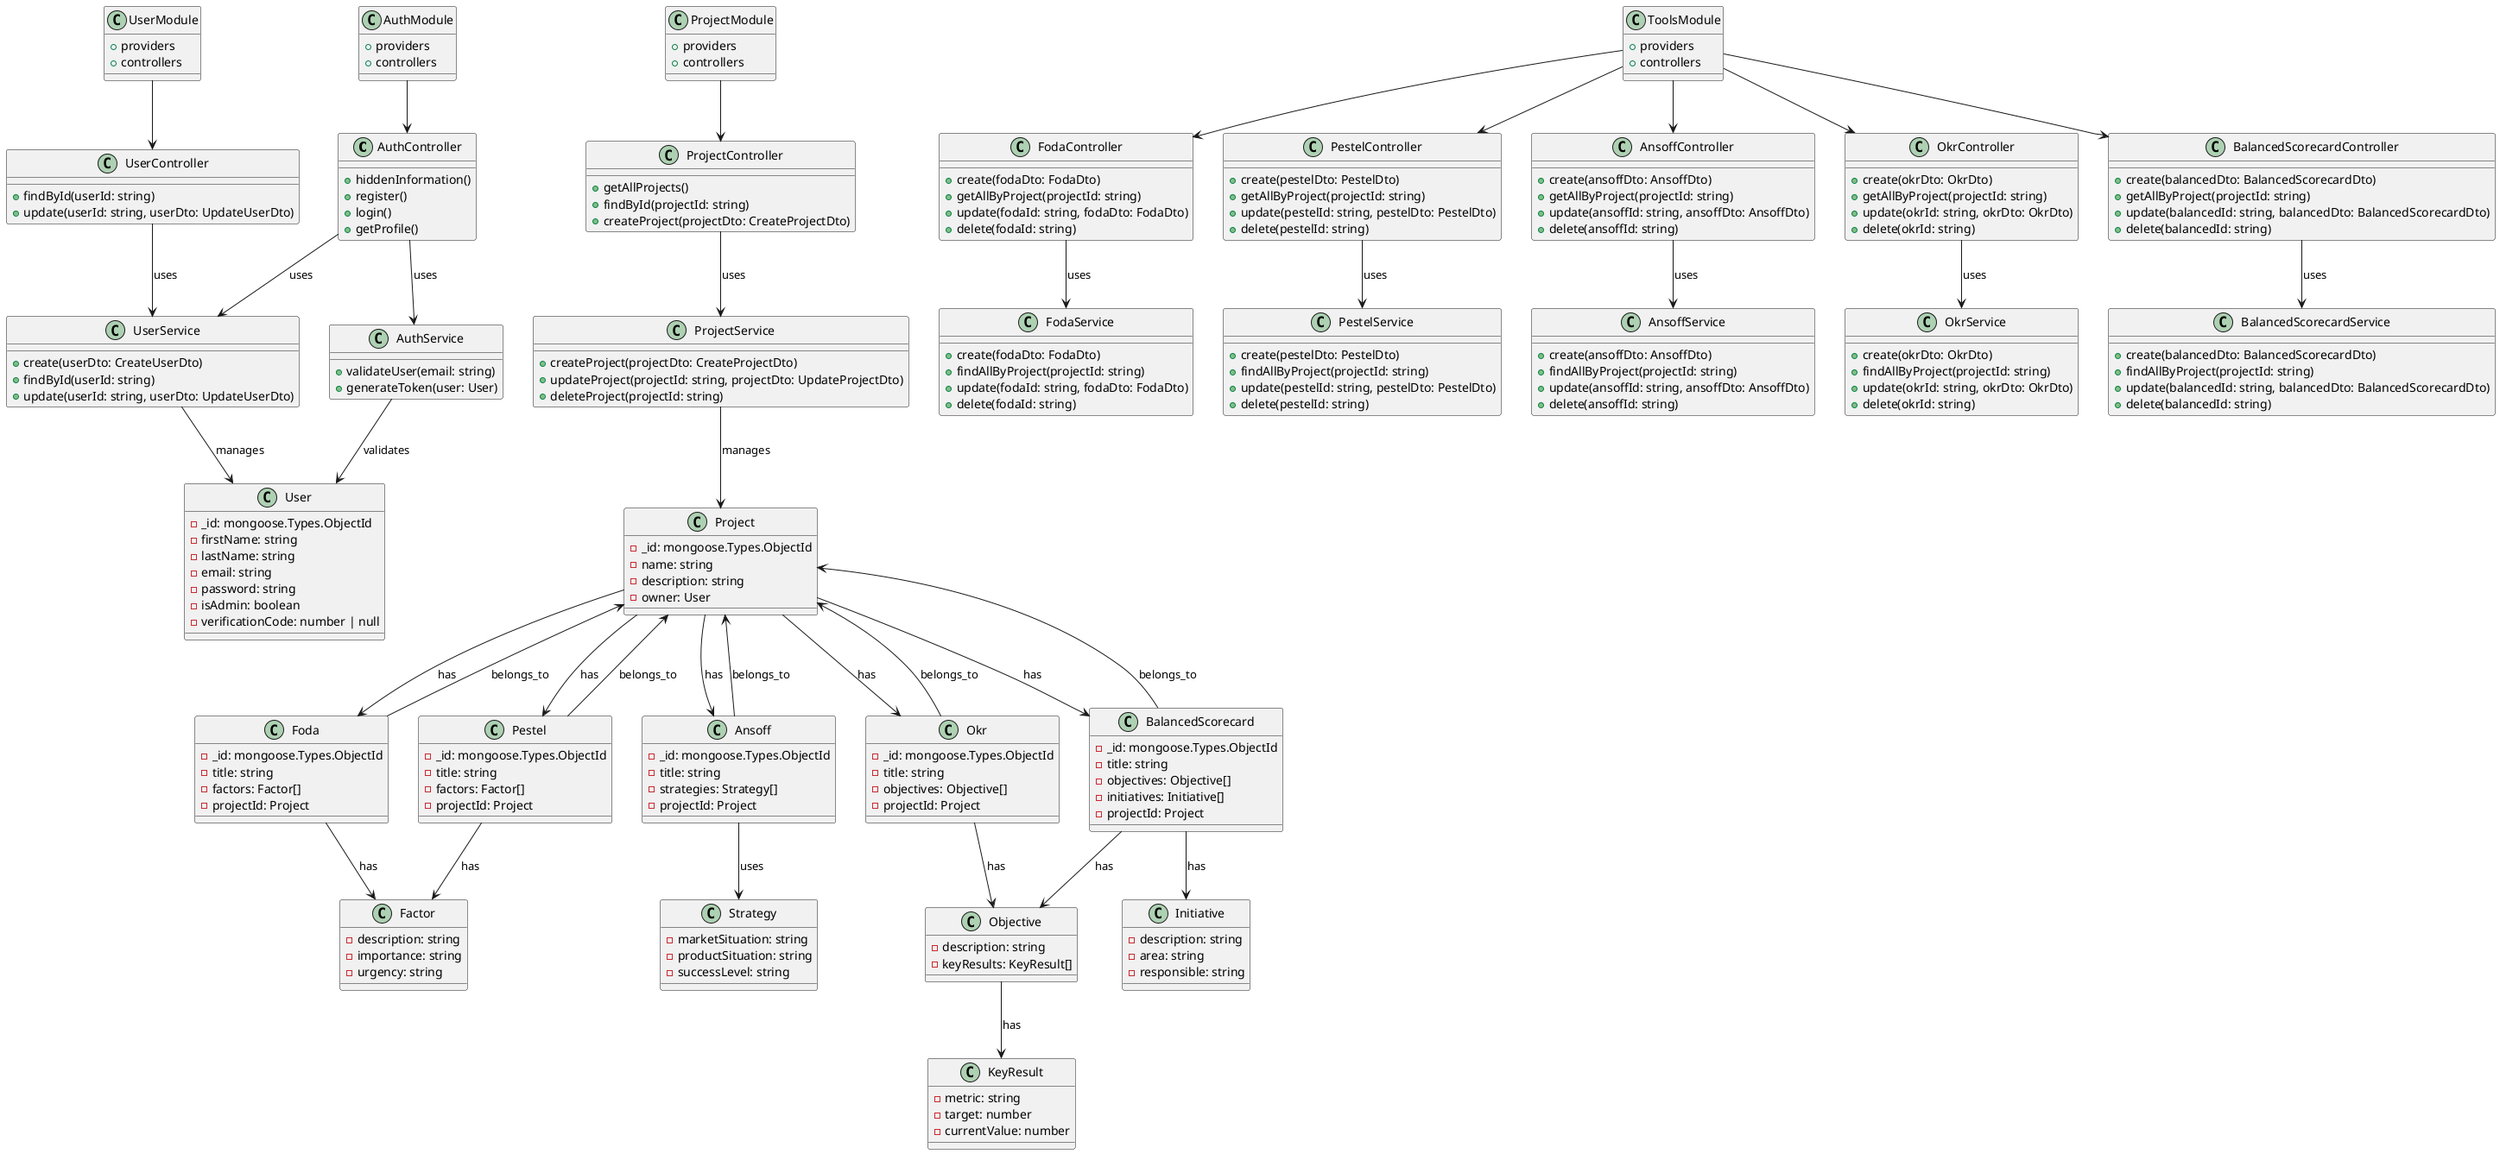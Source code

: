 @startuml

' Controladores
class AuthController {
    + hiddenInformation()
    + register()
    + login()
    + getProfile()
}

class ProjectController {
    + getAllProjects()
    + findById(projectId: string)
    + createProject(projectDto: CreateProjectDto)
}

class UserController {
    + findById(userId: string)
    + update(userId: string, userDto: UpdateUserDto)
}

class FodaController {
    + create(fodaDto: FodaDto)
    + getAllByProject(projectId: string)
    + update(fodaId: string, fodaDto: FodaDto)
    + delete(fodaId: string)
}

class PestelController {
    + create(pestelDto: PestelDto)
    + getAllByProject(projectId: string)
    + update(pestelId: string, pestelDto: PestelDto)
    + delete(pestelId: string)
}

class AnsoffController {
    + create(ansoffDto: AnsoffDto)
    + getAllByProject(projectId: string)
    + update(ansoffId: string, ansoffDto: AnsoffDto)
    + delete(ansoffId: string)
}

class OkrController {
    + create(okrDto: OkrDto)
    + getAllByProject(projectId: string)
    + update(okrId: string, okrDto: OkrDto)
    + delete(okrId: string)
}

class BalancedScorecardController {
    + create(balancedDto: BalancedScorecardDto)
    + getAllByProject(projectId: string)
    + update(balancedId: string, balancedDto: BalancedScorecardDto)
    + delete(balancedId: string)
}

' Servicios
class AuthService {
    + validateUser(email: string)
    + generateToken(user: User)
}

class ProjectService {
    + createProject(projectDto: CreateProjectDto)
    + updateProject(projectId: string, projectDto: UpdateProjectDto)
    + deleteProject(projectId: string)
}

class UserService {
    + create(userDto: CreateUserDto)
    + findById(userId: string)
    + update(userId: string, userDto: UpdateUserDto)
}

class FodaService {
    + create(fodaDto: FodaDto)
    + findAllByProject(projectId: string)
    + update(fodaId: string, fodaDto: FodaDto)
    + delete(fodaId: string)
}

class PestelService {
    + create(pestelDto: PestelDto)
    + findAllByProject(projectId: string)
    + update(pestelId: string, pestelDto: PestelDto)
    + delete(pestelId: string)
}

class AnsoffService {
    + create(ansoffDto: AnsoffDto)
    + findAllByProject(projectId: string)
    + update(ansoffId: string, ansoffDto: AnsoffDto)
    + delete(ansoffId: string)
}

class OkrService {
    + create(okrDto: OkrDto)
    + findAllByProject(projectId: string)
    + update(okrId: string, okrDto: OkrDto)
    + delete(okrId: string)
}

class BalancedScorecardService {
    + create(balancedDto: BalancedScorecardDto)
    + findAllByProject(projectId: string)
    + update(balancedId: string, balancedDto: BalancedScorecardDto)
    + delete(balancedId: string)
}

' Módulos
class AuthModule {
    + providers
    + controllers
}

class ProjectModule {
    + providers
    + controllers
}

class UserModule {
    + providers
    + controllers
}

class ToolsModule {
    + providers
    + controllers
}

' Entidades principales
class User {
    - _id: mongoose.Types.ObjectId
    - firstName: string
    - lastName: string
    - email: string
    - password: string
    - isAdmin: boolean
    - verificationCode: number | null
}

class Project {
    - _id: mongoose.Types.ObjectId
    - name: string
    - description: string
    - owner: User
}

class Foda {
    - _id: mongoose.Types.ObjectId
    - title: string
    - factors: Factor[]
    - projectId: Project
}

class Pestel {
    - _id: mongoose.Types.ObjectId
    - title: string
    - factors: Factor[]
    - projectId: Project
}

class Ansoff {
    - _id: mongoose.Types.ObjectId
    - title: string
    - strategies: Strategy[]
    - projectId: Project
}

class Okr {
    - _id: mongoose.Types.ObjectId
    - title: string
    - objectives: Objective[]
    - projectId: Project
}

class BalancedScorecard {
    - _id: mongoose.Types.ObjectId
    - title: string
    - objectives: Objective[]
    - initiatives: Initiative[]
    - projectId: Project
}

class Factor {
    - description: string
    - importance: string
    - urgency: string
}

class Strategy {
    - marketSituation: string
    - productSituation: string
    - successLevel: string
}

class Objective {
    - description: string
    - keyResults: KeyResult[]
}

class KeyResult {
    - metric: string
    - target: number
    - currentValue: number
}

class Initiative {
    - description: string
    - area: string
    - responsible: string
}

' Relaciones
AuthController --> AuthService : uses
AuthController --> UserService : uses
AuthService --> User : validates

ProjectController --> ProjectService : uses
ProjectService --> Project : manages

UserController --> UserService : uses
UserService --> User : manages

FodaController --> FodaService : uses
PestelController --> PestelService : uses
AnsoffController --> AnsoffService : uses
OkrController --> OkrService : uses
BalancedScorecardController --> BalancedScorecardService : uses

Foda --> Project : belongs_to
Foda --> Factor : has
Pestel --> Project : belongs_to
Pestel --> Factor : has
Ansoff --> Project : belongs_to
Ansoff --> Strategy : uses
Okr --> Project : belongs_to
Okr --> Objective : has
Objective --> KeyResult : has
BalancedScorecard --> Project : belongs_to
BalancedScorecard --> Objective : has
BalancedScorecard --> Initiative : has

Project --> Foda : has
Project --> Pestel : has
Project --> Ansoff : has
Project --> Okr : has
Project --> BalancedScorecard : has

AuthModule --> AuthController
ProjectModule --> ProjectController
UserModule --> UserController
ToolsModule --> FodaController
ToolsModule --> PestelController
ToolsModule --> AnsoffController
ToolsModule --> OkrController
ToolsModule --> BalancedScorecardController

@enduml
